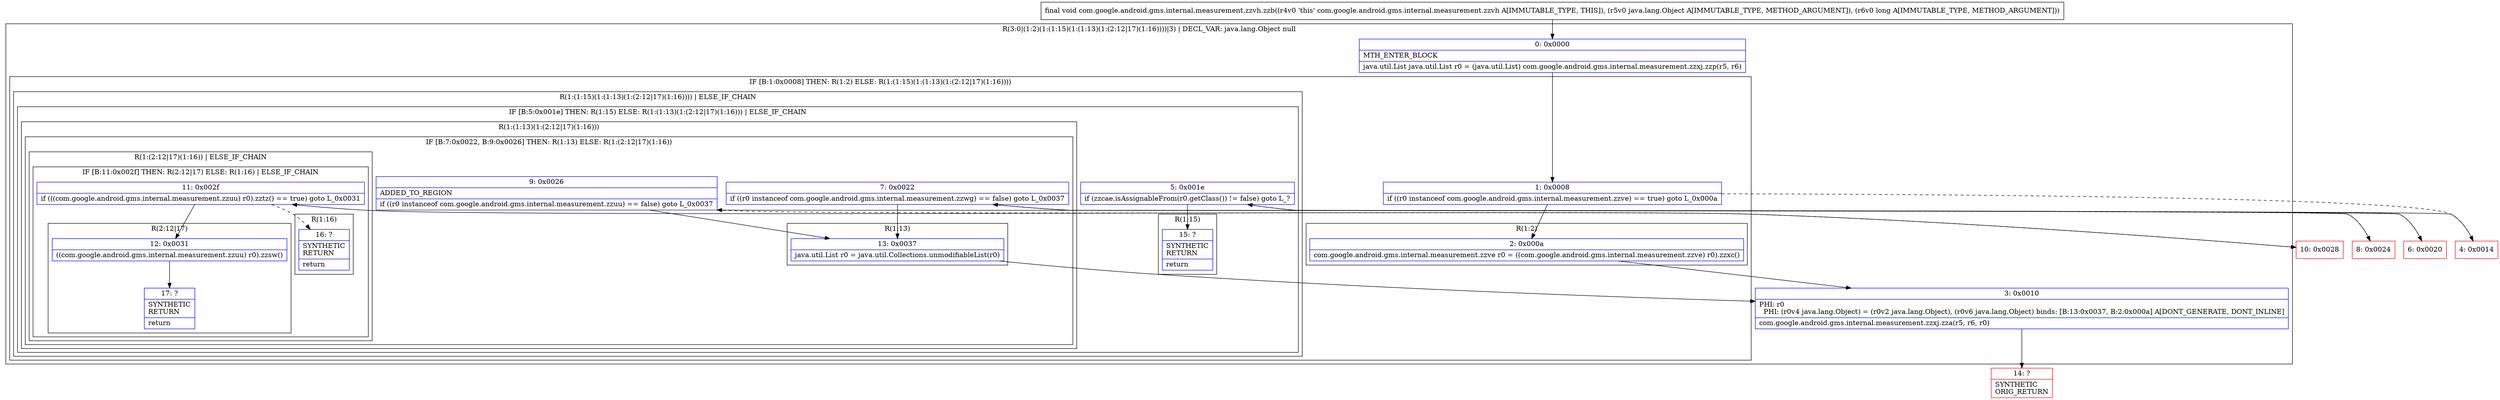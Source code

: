 digraph "CFG forcom.google.android.gms.internal.measurement.zzvh.zzb(Ljava\/lang\/Object;J)V" {
subgraph cluster_Region_747595997 {
label = "R(3:0|(1:2)(1:(1:15)(1:(1:13)(1:(2:12|17)(1:16))))|3) | DECL_VAR: java.lang.Object null\l";
node [shape=record,color=blue];
Node_0 [shape=record,label="{0\:\ 0x0000|MTH_ENTER_BLOCK\l|java.util.List java.util.List r0 = (java.util.List) com.google.android.gms.internal.measurement.zzxj.zzp(r5, r6)\l}"];
subgraph cluster_IfRegion_102127928 {
label = "IF [B:1:0x0008] THEN: R(1:2) ELSE: R(1:(1:15)(1:(1:13)(1:(2:12|17)(1:16))))";
node [shape=record,color=blue];
Node_1 [shape=record,label="{1\:\ 0x0008|if ((r0 instanceof com.google.android.gms.internal.measurement.zzve) == true) goto L_0x000a\l}"];
subgraph cluster_Region_598876301 {
label = "R(1:2)";
node [shape=record,color=blue];
Node_2 [shape=record,label="{2\:\ 0x000a|com.google.android.gms.internal.measurement.zzve r0 = ((com.google.android.gms.internal.measurement.zzve) r0).zzxc()\l}"];
}
subgraph cluster_Region_1999364588 {
label = "R(1:(1:15)(1:(1:13)(1:(2:12|17)(1:16)))) | ELSE_IF_CHAIN\l";
node [shape=record,color=blue];
subgraph cluster_IfRegion_347417578 {
label = "IF [B:5:0x001e] THEN: R(1:15) ELSE: R(1:(1:13)(1:(2:12|17)(1:16))) | ELSE_IF_CHAIN\l";
node [shape=record,color=blue];
Node_5 [shape=record,label="{5\:\ 0x001e|if (zzcae.isAssignableFrom(r0.getClass()) != false) goto L_?\l}"];
subgraph cluster_Region_1620106540 {
label = "R(1:15)";
node [shape=record,color=blue];
Node_15 [shape=record,label="{15\:\ ?|SYNTHETIC\lRETURN\l|return\l}"];
}
subgraph cluster_Region_354158606 {
label = "R(1:(1:13)(1:(2:12|17)(1:16)))";
node [shape=record,color=blue];
subgraph cluster_IfRegion_1135304737 {
label = "IF [B:7:0x0022, B:9:0x0026] THEN: R(1:13) ELSE: R(1:(2:12|17)(1:16))";
node [shape=record,color=blue];
Node_7 [shape=record,label="{7\:\ 0x0022|if ((r0 instanceof com.google.android.gms.internal.measurement.zzwg) == false) goto L_0x0037\l}"];
Node_9 [shape=record,label="{9\:\ 0x0026|ADDED_TO_REGION\l|if ((r0 instanceof com.google.android.gms.internal.measurement.zzuu) == false) goto L_0x0037\l}"];
subgraph cluster_Region_2000699125 {
label = "R(1:13)";
node [shape=record,color=blue];
Node_13 [shape=record,label="{13\:\ 0x0037|java.util.List r0 = java.util.Collections.unmodifiableList(r0)\l}"];
}
subgraph cluster_Region_1406316568 {
label = "R(1:(2:12|17)(1:16)) | ELSE_IF_CHAIN\l";
node [shape=record,color=blue];
subgraph cluster_IfRegion_1170530008 {
label = "IF [B:11:0x002f] THEN: R(2:12|17) ELSE: R(1:16) | ELSE_IF_CHAIN\l";
node [shape=record,color=blue];
Node_11 [shape=record,label="{11\:\ 0x002f|if (((com.google.android.gms.internal.measurement.zzuu) r0).zztz() == true) goto L_0x0031\l}"];
subgraph cluster_Region_2022922225 {
label = "R(2:12|17)";
node [shape=record,color=blue];
Node_12 [shape=record,label="{12\:\ 0x0031|((com.google.android.gms.internal.measurement.zzuu) r0).zzsw()\l}"];
Node_17 [shape=record,label="{17\:\ ?|SYNTHETIC\lRETURN\l|return\l}"];
}
subgraph cluster_Region_2069761807 {
label = "R(1:16)";
node [shape=record,color=blue];
Node_16 [shape=record,label="{16\:\ ?|SYNTHETIC\lRETURN\l|return\l}"];
}
}
}
}
}
}
}
}
Node_3 [shape=record,label="{3\:\ 0x0010|PHI: r0 \l  PHI: (r0v4 java.lang.Object) = (r0v2 java.lang.Object), (r0v6 java.lang.Object) binds: [B:13:0x0037, B:2:0x000a] A[DONT_GENERATE, DONT_INLINE]\l|com.google.android.gms.internal.measurement.zzxj.zza(r5, r6, r0)\l}"];
}
Node_4 [shape=record,color=red,label="{4\:\ 0x0014}"];
Node_6 [shape=record,color=red,label="{6\:\ 0x0020}"];
Node_8 [shape=record,color=red,label="{8\:\ 0x0024}"];
Node_10 [shape=record,color=red,label="{10\:\ 0x0028}"];
Node_14 [shape=record,color=red,label="{14\:\ ?|SYNTHETIC\lORIG_RETURN\l}"];
MethodNode[shape=record,label="{final void com.google.android.gms.internal.measurement.zzvh.zzb((r4v0 'this' com.google.android.gms.internal.measurement.zzvh A[IMMUTABLE_TYPE, THIS]), (r5v0 java.lang.Object A[IMMUTABLE_TYPE, METHOD_ARGUMENT]), (r6v0 long A[IMMUTABLE_TYPE, METHOD_ARGUMENT])) }"];
MethodNode -> Node_0;
Node_0 -> Node_1;
Node_1 -> Node_2;
Node_1 -> Node_4[style=dashed];
Node_2 -> Node_3;
Node_5 -> Node_6[style=dashed];
Node_5 -> Node_15;
Node_7 -> Node_8[style=dashed];
Node_7 -> Node_13;
Node_9 -> Node_10[style=dashed];
Node_9 -> Node_13;
Node_13 -> Node_3;
Node_11 -> Node_12;
Node_11 -> Node_16[style=dashed];
Node_12 -> Node_17;
Node_3 -> Node_14;
Node_4 -> Node_5;
Node_6 -> Node_7;
Node_8 -> Node_9;
Node_10 -> Node_11;
}

